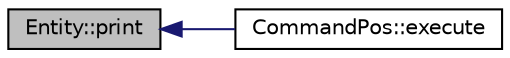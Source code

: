 digraph "Entity::print"
{
 // INTERACTIVE_SVG=YES
  edge [fontname="Helvetica",fontsize="10",labelfontname="Helvetica",labelfontsize="10"];
  node [fontname="Helvetica",fontsize="10",shape=record];
  rankdir="LR";
  Node1 [label="Entity::print",height=0.2,width=0.4,color="black", fillcolor="grey75", style="filled" fontcolor="black"];
  Node1 -> Node2 [dir="back",color="midnightblue",fontsize="10",style="solid",fontname="Helvetica"];
  Node2 [label="CommandPos::execute",height=0.2,width=0.4,color="black", fillcolor="white", style="filled",URL="$class_command_pos.html#aed7762b6b1df90536e5c33eb42c37686"];
}
